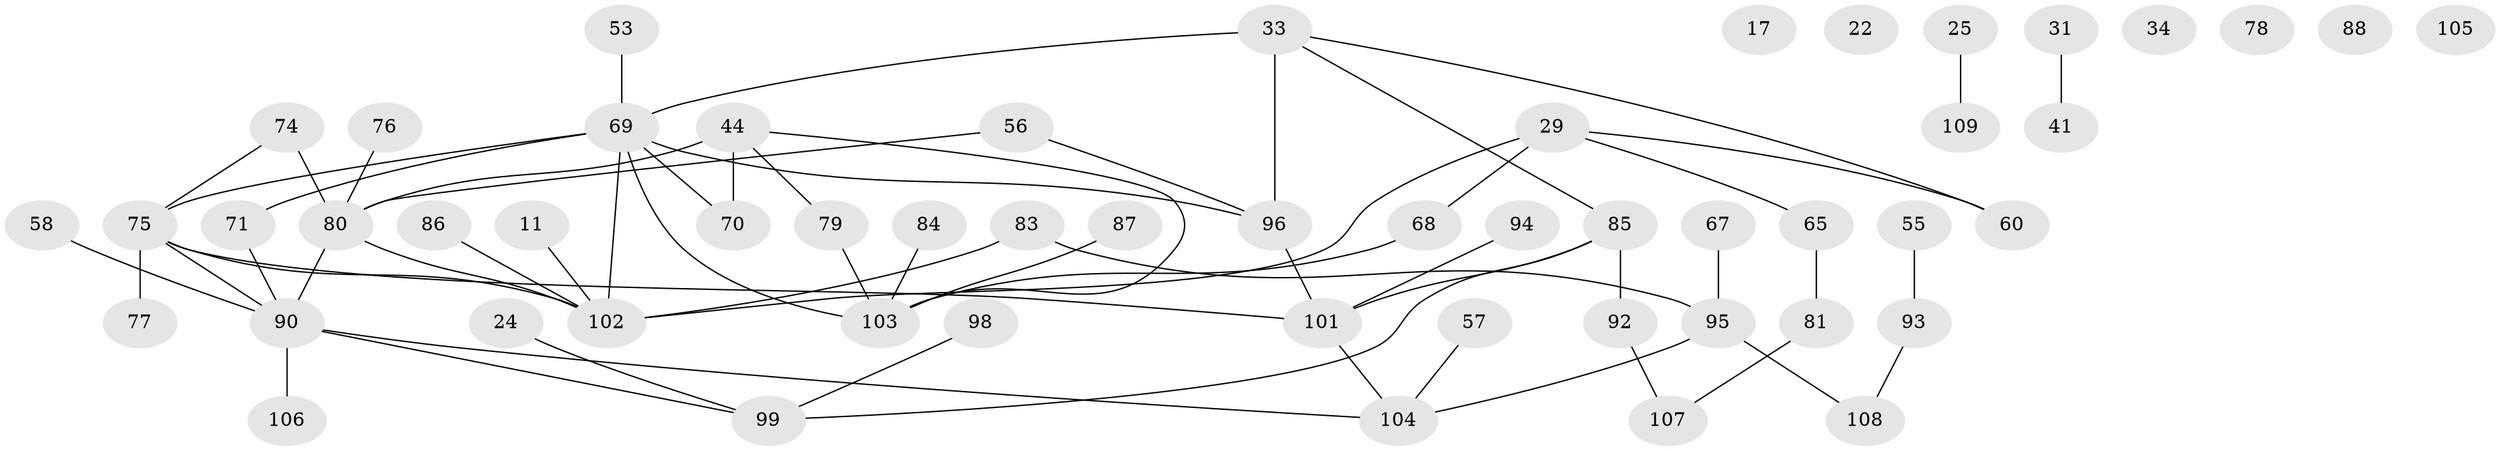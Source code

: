 // original degree distribution, {2: 0.26605504587155965, 6: 0.027522935779816515, 1: 0.25688073394495414, 3: 0.2018348623853211, 4: 0.11926605504587157, 0: 0.05504587155963303, 5: 0.07339449541284404}
// Generated by graph-tools (version 1.1) at 2025/39/03/09/25 04:39:29]
// undirected, 54 vertices, 62 edges
graph export_dot {
graph [start="1"]
  node [color=gray90,style=filled];
  11;
  17;
  22;
  24;
  25;
  29;
  31;
  33;
  34;
  41;
  44;
  53;
  55;
  56;
  57;
  58;
  60;
  65;
  67;
  68 [super="+36"];
  69 [super="+23+52+54+49+64"];
  70 [super="+66"];
  71 [super="+45"];
  74 [super="+63"];
  75 [super="+50+51+61+59"];
  76;
  77 [super="+15"];
  78;
  79 [super="+47+38"];
  80 [super="+39+20"];
  81;
  83;
  84 [super="+13"];
  85 [super="+5+40+32+7"];
  86 [super="+14"];
  87;
  88;
  90 [super="+21+89"];
  92;
  93;
  94;
  95;
  96 [super="+27"];
  98;
  99;
  101 [super="+97+73"];
  102 [super="+100+48"];
  103 [super="+10+82"];
  104 [super="+62+3"];
  105;
  106;
  107;
  108;
  109;
  11 -- 102;
  24 -- 99;
  25 -- 109;
  29 -- 60;
  29 -- 65;
  29 -- 102;
  29 -- 68;
  31 -- 41;
  33 -- 60;
  33 -- 96 [weight=2];
  33 -- 85;
  33 -- 69;
  44 -- 70 [weight=2];
  44 -- 79;
  44 -- 103;
  44 -- 80;
  53 -- 69;
  55 -- 93;
  56 -- 96;
  56 -- 80;
  57 -- 104;
  58 -- 90;
  65 -- 81;
  67 -- 95;
  68 -- 103 [weight=2];
  69 -- 102 [weight=3];
  69 -- 70 [weight=2];
  69 -- 75 [weight=2];
  69 -- 96;
  69 -- 103 [weight=2];
  69 -- 71;
  71 -- 90;
  74 -- 80 [weight=2];
  74 -- 75;
  75 -- 90 [weight=2];
  75 -- 77;
  75 -- 101;
  75 -- 102;
  76 -- 80;
  79 -- 103 [weight=2];
  80 -- 90 [weight=2];
  80 -- 102 [weight=2];
  81 -- 107;
  83 -- 95;
  83 -- 102 [weight=2];
  84 -- 103;
  85 -- 99;
  85 -- 92;
  85 -- 101;
  86 -- 102;
  87 -- 103;
  90 -- 99;
  90 -- 106;
  90 -- 104;
  92 -- 107;
  93 -- 108;
  94 -- 101;
  95 -- 108;
  95 -- 104;
  96 -- 101;
  98 -- 99;
  101 -- 104;
}
